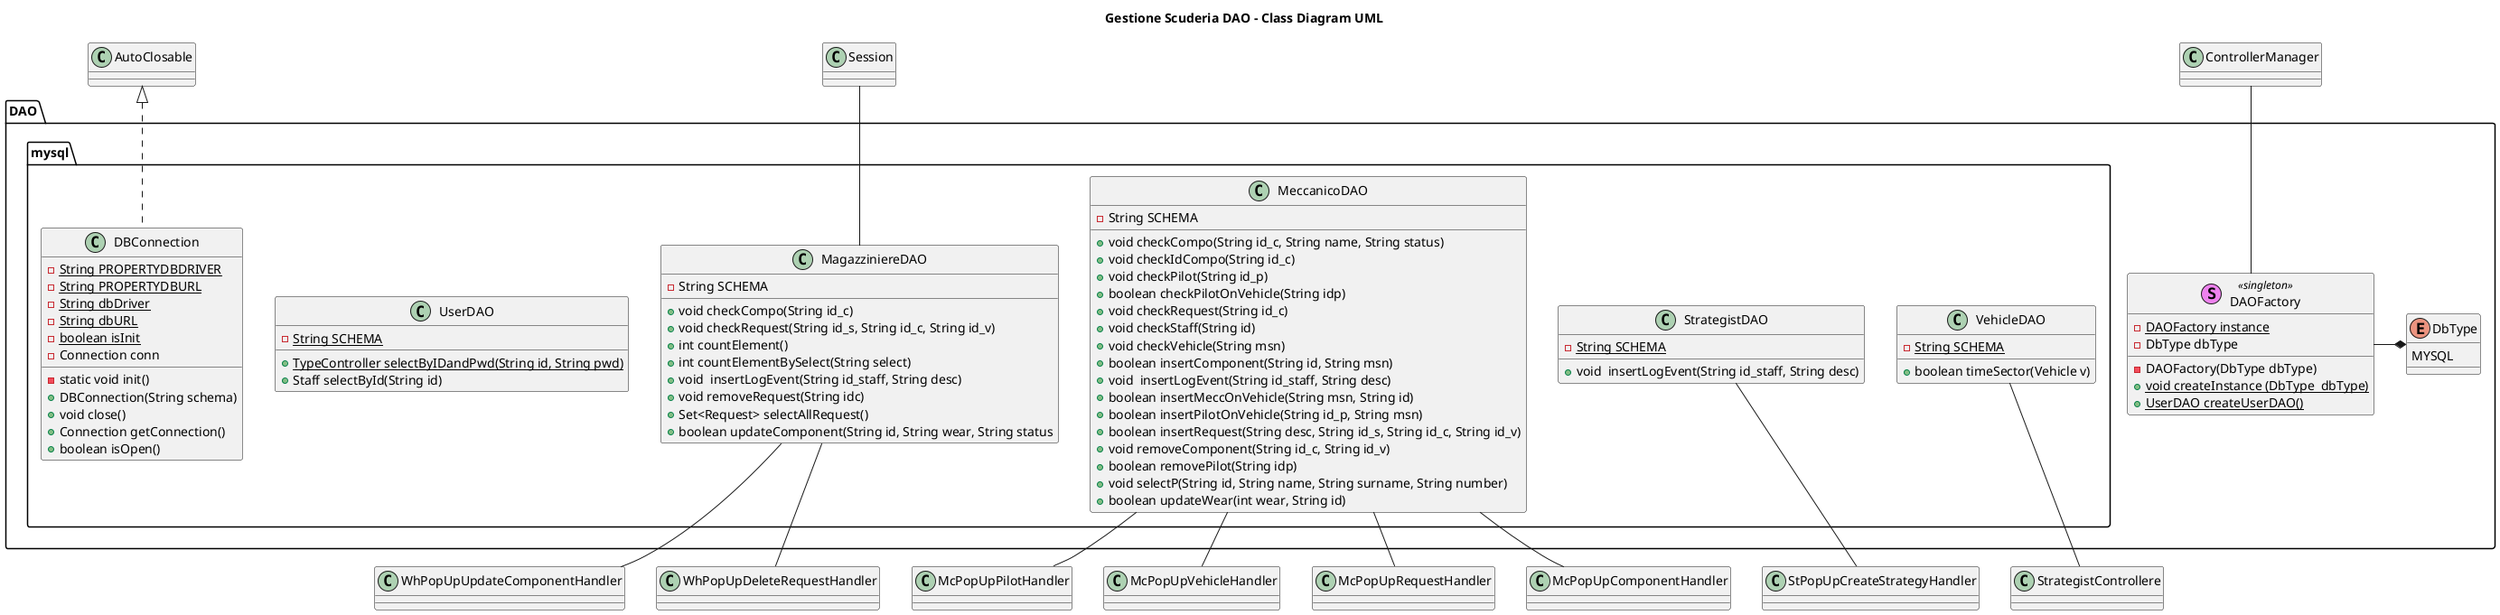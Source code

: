 @startuml

title Gestione Scuderia DAO - Class Diagram UML

package DAO{
  class DAOFactory << (S,Violet) singleton >>{
    - {static} DAOFactory instance 
    - DbType dbType
    - DAOFactory(DbType dbType)
    + {static} void createInstance (DbType  dbType)
    + {static} UserDAO createUserDAO() 
  }

  enum DbType {
    MYSQL
  }
}

package DAO.mysql{
  class DBConnection{
    - {static} String PROPERTYDBDRIVER
    - {static} String PROPERTYDBURL
    - {static} String dbDriver 
    - {static} String dbURL 
    - {static} boolean isInit 
    - Connection conn
    - static void init()
    + DBConnection(String schema)
    + void close()
    + Connection getConnection()
    + boolean isOpen() 
  }
  
  class MagazziniereDAO{
    - String SCHEMA
    + void checkCompo(String id_c)
    + void checkRequest(String id_s, String id_c, String id_v)
    + int countElement()
    + int countElementBySelect(String select)
    + void  insertLogEvent(String id_staff, String desc)
    + void removeRequest(String idc)
    + Set<Request> selectAllRequest()
    + boolean updateComponent(String id, String wear, String status
  }

  class MeccanicoDAO{
    - String SCHEMA
    + void checkCompo(String id_c, String name, String status)
    + void checkIdCompo(String id_c)
    + void checkPilot(String id_p)
    + boolean checkPilotOnVehicle(String idp)
    + void checkRequest(String id_c)
    + void checkStaff(String id)
    + void checkVehicle(String msn)
    + boolean insertComponent(String id, String msn)
    + void  insertLogEvent(String id_staff, String desc)
    + boolean insertMeccOnVehicle(String msn, String id)
    + boolean insertPilotOnVehicle(String id_p, String msn)
    + boolean insertRequest(String desc, String id_s, String id_c, String id_v)
    + void removeComponent(String id_c, String id_v)
    + boolean removePilot(String idp)
    + void selectP(String id, String name, String surname, String number)
    + boolean updateWear(int wear, String id)
  }

  class StrategistDAO {
    - {static} String SCHEMA
    + void  insertLogEvent(String id_staff, String desc)
  }

  class UserDAO {
    - {static} String SCHEMA
    + {static} TypeController selectByIDandPwd(String id, String pwd)
    + Staff selectById(String id)
  }
  
  class VehicleDAO {
    - {static} String SCHEMA
    + boolean timeSector(Vehicle v)
  }
}

DAOFactory -* DbType
DBConnection -up.|> AutoClosable
ControllerManager -- DAOFactory

Session -- MagazziniereDAO

MagazziniereDAO -- WhPopUpUpdateComponentHandler
MagazziniereDAO -- WhPopUpDeleteRequestHandler

MeccanicoDAO -- McPopUpPilotHandler
MeccanicoDAO -- McPopUpVehicleHandler
MeccanicoDAO -- McPopUpRequestHandler
MeccanicoDAO -- McPopUpComponentHandler

StrategistDAO -- StPopUpCreateStrategyHandler
VehicleDAO -- StrategistControllere

@enduml